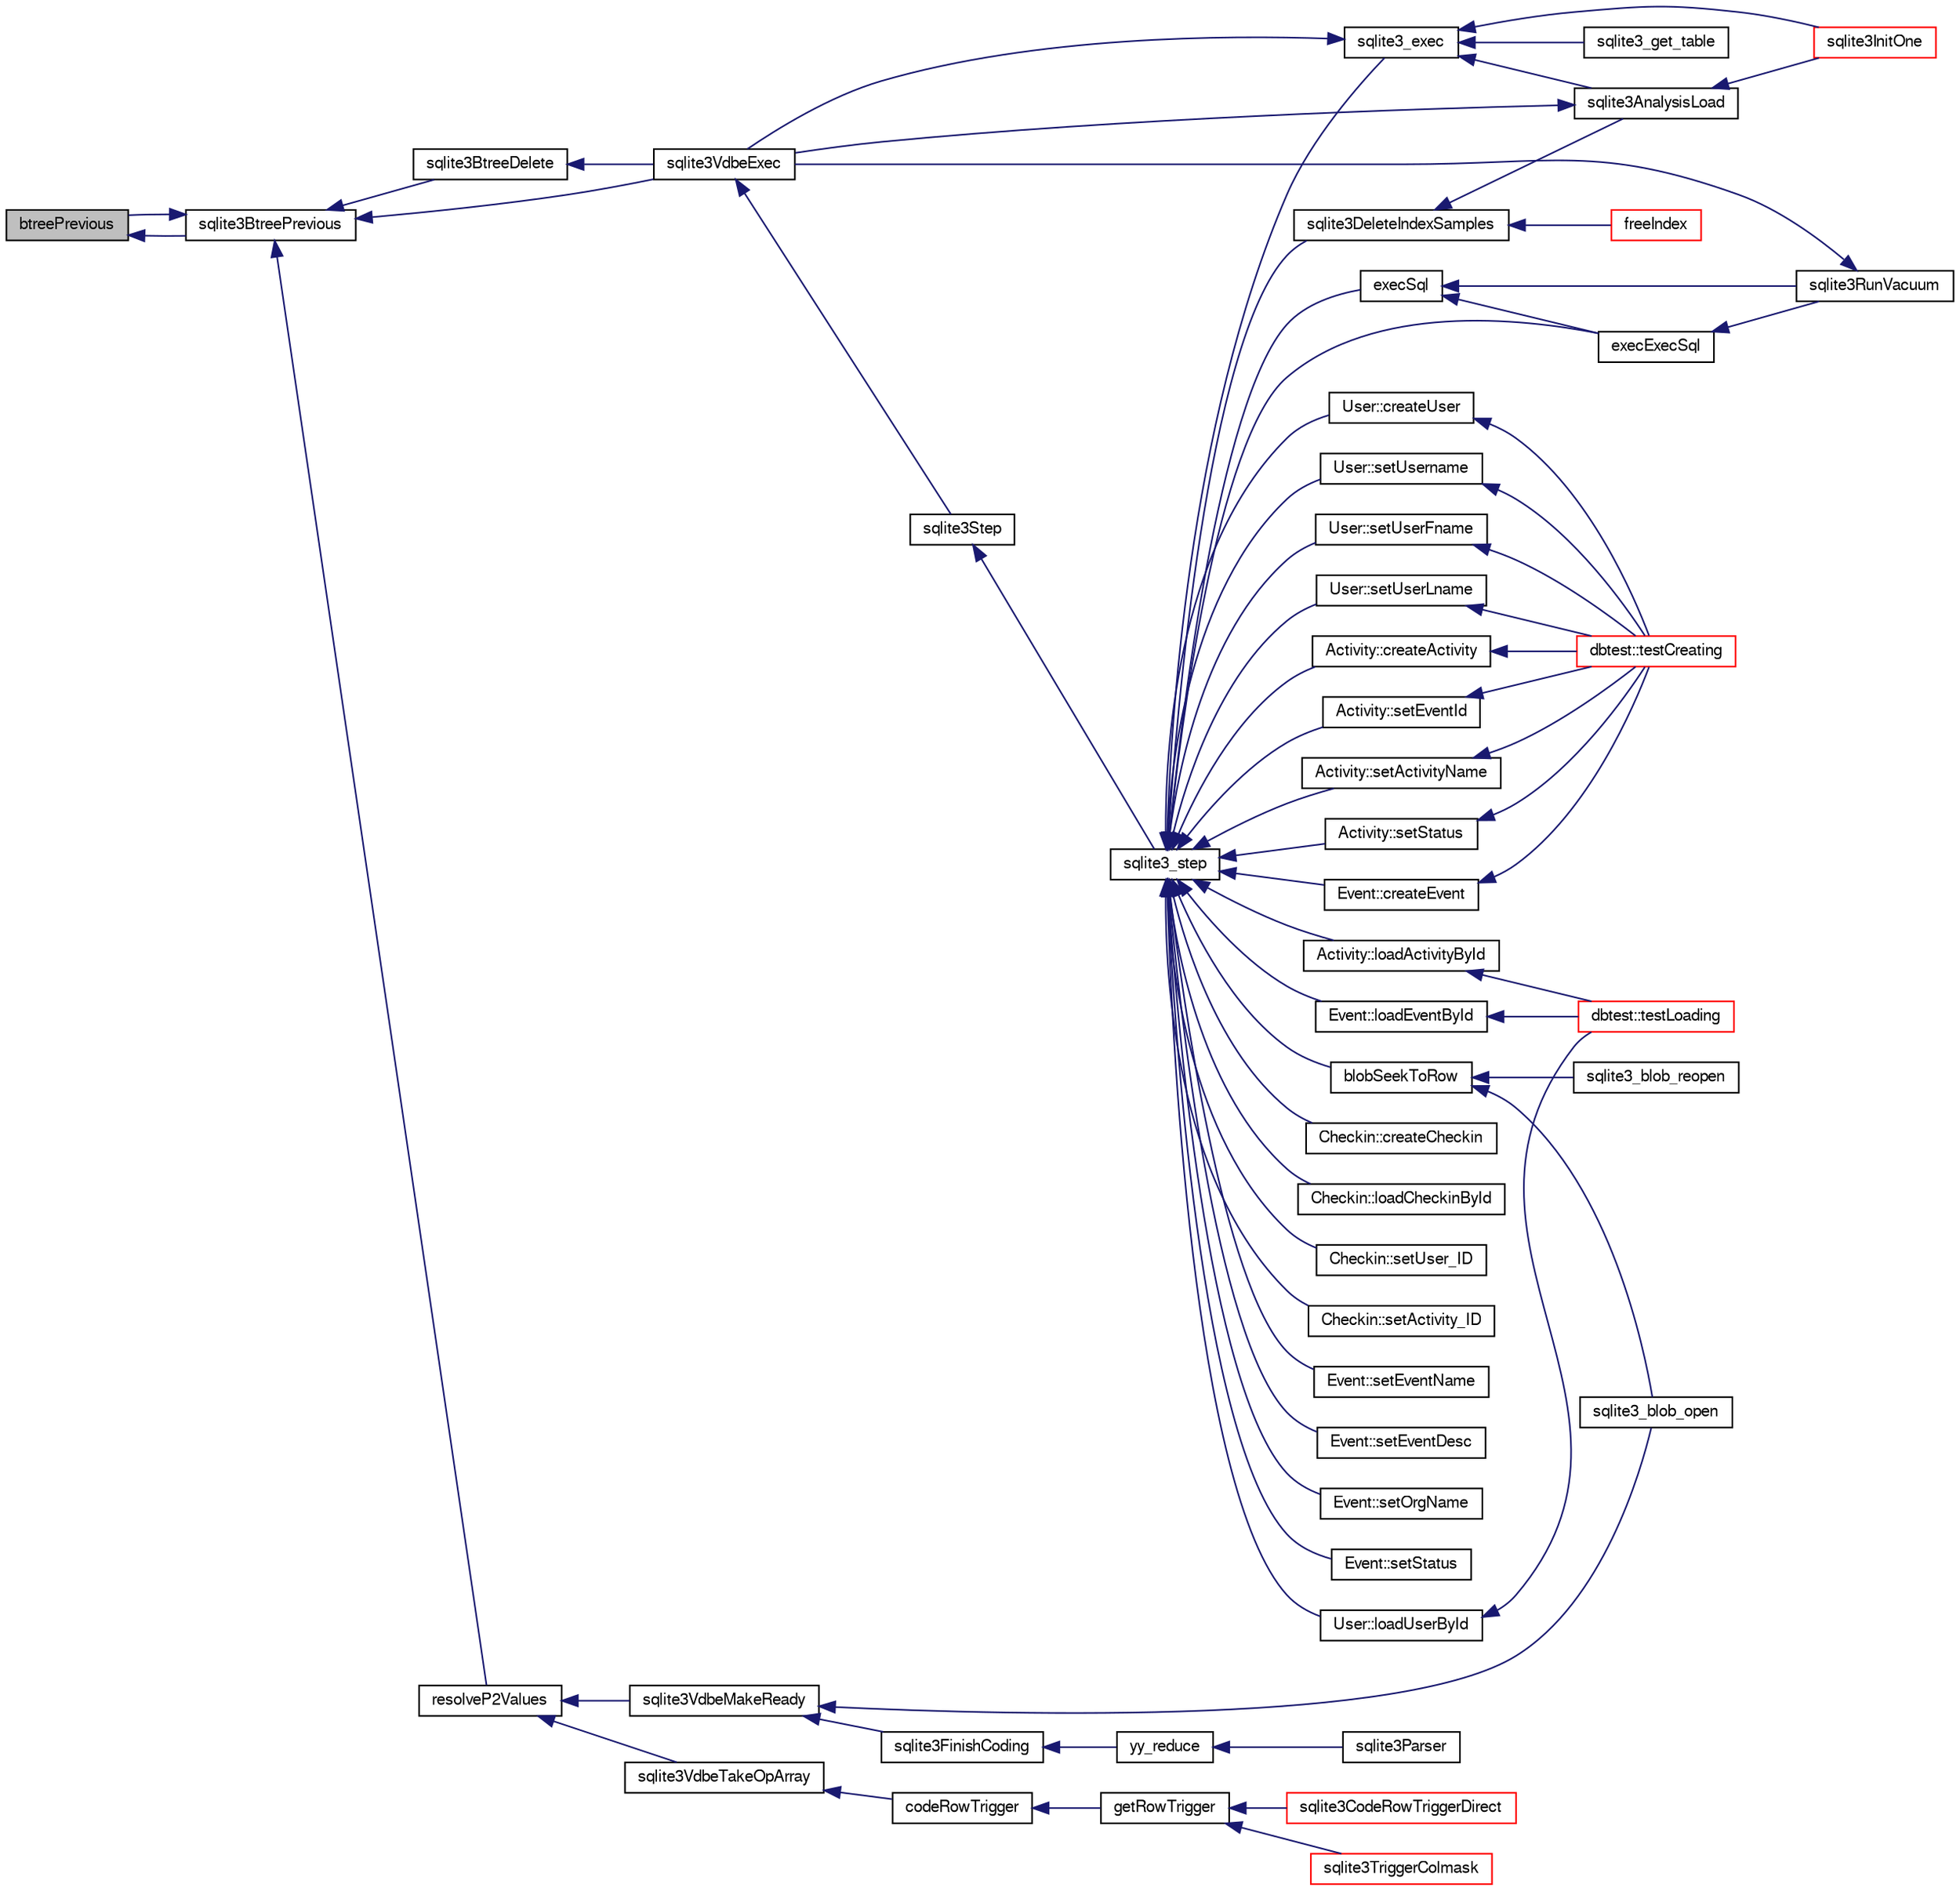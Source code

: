 digraph "btreePrevious"
{
  edge [fontname="FreeSans",fontsize="10",labelfontname="FreeSans",labelfontsize="10"];
  node [fontname="FreeSans",fontsize="10",shape=record];
  rankdir="LR";
  Node31991 [label="btreePrevious",height=0.2,width=0.4,color="black", fillcolor="grey75", style="filled", fontcolor="black"];
  Node31991 -> Node31992 [dir="back",color="midnightblue",fontsize="10",style="solid",fontname="FreeSans"];
  Node31992 [label="sqlite3BtreePrevious",height=0.2,width=0.4,color="black", fillcolor="white", style="filled",URL="$sqlite3_8c.html#a1fc0a28b4147df5a1277a35da9a004df"];
  Node31992 -> Node31991 [dir="back",color="midnightblue",fontsize="10",style="solid",fontname="FreeSans"];
  Node31992 -> Node31993 [dir="back",color="midnightblue",fontsize="10",style="solid",fontname="FreeSans"];
  Node31993 [label="sqlite3BtreeDelete",height=0.2,width=0.4,color="black", fillcolor="white", style="filled",URL="$sqlite3_8c.html#a65c40cd7ec987dbd25392a180f388fe7"];
  Node31993 -> Node31994 [dir="back",color="midnightblue",fontsize="10",style="solid",fontname="FreeSans"];
  Node31994 [label="sqlite3VdbeExec",height=0.2,width=0.4,color="black", fillcolor="white", style="filled",URL="$sqlite3_8c.html#a8ce40a614bdc56719c4d642b1e4dfb21"];
  Node31994 -> Node31995 [dir="back",color="midnightblue",fontsize="10",style="solid",fontname="FreeSans"];
  Node31995 [label="sqlite3Step",height=0.2,width=0.4,color="black", fillcolor="white", style="filled",URL="$sqlite3_8c.html#a3f2872e873e2758a4beedad1d5113554"];
  Node31995 -> Node31996 [dir="back",color="midnightblue",fontsize="10",style="solid",fontname="FreeSans"];
  Node31996 [label="sqlite3_step",height=0.2,width=0.4,color="black", fillcolor="white", style="filled",URL="$sqlite3_8h.html#ac1e491ce36b7471eb28387f7d3c74334"];
  Node31996 -> Node31997 [dir="back",color="midnightblue",fontsize="10",style="solid",fontname="FreeSans"];
  Node31997 [label="Activity::createActivity",height=0.2,width=0.4,color="black", fillcolor="white", style="filled",URL="$classActivity.html#a813cc5e52c14ab49b39014c134e3425b"];
  Node31997 -> Node31998 [dir="back",color="midnightblue",fontsize="10",style="solid",fontname="FreeSans"];
  Node31998 [label="dbtest::testCreating",height=0.2,width=0.4,color="red", fillcolor="white", style="filled",URL="$classdbtest.html#a8193e88a7df657069c8a6bd09c8243b7"];
  Node31996 -> Node32000 [dir="back",color="midnightblue",fontsize="10",style="solid",fontname="FreeSans"];
  Node32000 [label="Activity::loadActivityById",height=0.2,width=0.4,color="black", fillcolor="white", style="filled",URL="$classActivity.html#abe4ffb4f08a47212ebf9013259d9e7fd"];
  Node32000 -> Node32001 [dir="back",color="midnightblue",fontsize="10",style="solid",fontname="FreeSans"];
  Node32001 [label="dbtest::testLoading",height=0.2,width=0.4,color="red", fillcolor="white", style="filled",URL="$classdbtest.html#a6f98d82a2c8e2b9040848763504ddae1"];
  Node31996 -> Node32002 [dir="back",color="midnightblue",fontsize="10",style="solid",fontname="FreeSans"];
  Node32002 [label="Activity::setEventId",height=0.2,width=0.4,color="black", fillcolor="white", style="filled",URL="$classActivity.html#adb1d0fd0d08f473e068f0a4086bfa9ca"];
  Node32002 -> Node31998 [dir="back",color="midnightblue",fontsize="10",style="solid",fontname="FreeSans"];
  Node31996 -> Node32003 [dir="back",color="midnightblue",fontsize="10",style="solid",fontname="FreeSans"];
  Node32003 [label="Activity::setActivityName",height=0.2,width=0.4,color="black", fillcolor="white", style="filled",URL="$classActivity.html#a62dc3737b33915a36086f9dd26d16a81"];
  Node32003 -> Node31998 [dir="back",color="midnightblue",fontsize="10",style="solid",fontname="FreeSans"];
  Node31996 -> Node32004 [dir="back",color="midnightblue",fontsize="10",style="solid",fontname="FreeSans"];
  Node32004 [label="Activity::setStatus",height=0.2,width=0.4,color="black", fillcolor="white", style="filled",URL="$classActivity.html#af618135a7738f4d2a7ee147a8ef912ea"];
  Node32004 -> Node31998 [dir="back",color="midnightblue",fontsize="10",style="solid",fontname="FreeSans"];
  Node31996 -> Node32005 [dir="back",color="midnightblue",fontsize="10",style="solid",fontname="FreeSans"];
  Node32005 [label="Checkin::createCheckin",height=0.2,width=0.4,color="black", fillcolor="white", style="filled",URL="$classCheckin.html#a4e40acdf7fff0e607f6de4f24f3a163c"];
  Node31996 -> Node32006 [dir="back",color="midnightblue",fontsize="10",style="solid",fontname="FreeSans"];
  Node32006 [label="Checkin::loadCheckinById",height=0.2,width=0.4,color="black", fillcolor="white", style="filled",URL="$classCheckin.html#a3461f70ea6c68475225f2a07f78a21e0"];
  Node31996 -> Node32007 [dir="back",color="midnightblue",fontsize="10",style="solid",fontname="FreeSans"];
  Node32007 [label="Checkin::setUser_ID",height=0.2,width=0.4,color="black", fillcolor="white", style="filled",URL="$classCheckin.html#a76ab640f4f912876dbebf183db5359c6"];
  Node31996 -> Node32008 [dir="back",color="midnightblue",fontsize="10",style="solid",fontname="FreeSans"];
  Node32008 [label="Checkin::setActivity_ID",height=0.2,width=0.4,color="black", fillcolor="white", style="filled",URL="$classCheckin.html#ab2ff3ec2604ec73a42af25874a00b232"];
  Node31996 -> Node32009 [dir="back",color="midnightblue",fontsize="10",style="solid",fontname="FreeSans"];
  Node32009 [label="Event::createEvent",height=0.2,width=0.4,color="black", fillcolor="white", style="filled",URL="$classEvent.html#a77adb9f4a46ffb32c2d931f0691f5903"];
  Node32009 -> Node31998 [dir="back",color="midnightblue",fontsize="10",style="solid",fontname="FreeSans"];
  Node31996 -> Node32010 [dir="back",color="midnightblue",fontsize="10",style="solid",fontname="FreeSans"];
  Node32010 [label="Event::loadEventById",height=0.2,width=0.4,color="black", fillcolor="white", style="filled",URL="$classEvent.html#afa66cea33f722dbeecb69cc98fdea055"];
  Node32010 -> Node32001 [dir="back",color="midnightblue",fontsize="10",style="solid",fontname="FreeSans"];
  Node31996 -> Node32011 [dir="back",color="midnightblue",fontsize="10",style="solid",fontname="FreeSans"];
  Node32011 [label="Event::setEventName",height=0.2,width=0.4,color="black", fillcolor="white", style="filled",URL="$classEvent.html#a10596b6ca077df05184e30d62b08729d"];
  Node31996 -> Node32012 [dir="back",color="midnightblue",fontsize="10",style="solid",fontname="FreeSans"];
  Node32012 [label="Event::setEventDesc",height=0.2,width=0.4,color="black", fillcolor="white", style="filled",URL="$classEvent.html#ae36b8377dcae792f1c5c4726024c981b"];
  Node31996 -> Node32013 [dir="back",color="midnightblue",fontsize="10",style="solid",fontname="FreeSans"];
  Node32013 [label="Event::setOrgName",height=0.2,width=0.4,color="black", fillcolor="white", style="filled",URL="$classEvent.html#a19aac0f776bd764563a54977656cf680"];
  Node31996 -> Node32014 [dir="back",color="midnightblue",fontsize="10",style="solid",fontname="FreeSans"];
  Node32014 [label="Event::setStatus",height=0.2,width=0.4,color="black", fillcolor="white", style="filled",URL="$classEvent.html#ab0a6b9285af0f4172eb841e2b80f8972"];
  Node31996 -> Node32015 [dir="back",color="midnightblue",fontsize="10",style="solid",fontname="FreeSans"];
  Node32015 [label="blobSeekToRow",height=0.2,width=0.4,color="black", fillcolor="white", style="filled",URL="$sqlite3_8c.html#afff57e13332b98c8a44a7cebe38962ab"];
  Node32015 -> Node32016 [dir="back",color="midnightblue",fontsize="10",style="solid",fontname="FreeSans"];
  Node32016 [label="sqlite3_blob_open",height=0.2,width=0.4,color="black", fillcolor="white", style="filled",URL="$sqlite3_8h.html#adb8ad839a5bdd62a43785132bc7dd518"];
  Node32015 -> Node32017 [dir="back",color="midnightblue",fontsize="10",style="solid",fontname="FreeSans"];
  Node32017 [label="sqlite3_blob_reopen",height=0.2,width=0.4,color="black", fillcolor="white", style="filled",URL="$sqlite3_8h.html#abc77c24fdc0150138490359a94360f7e"];
  Node31996 -> Node32018 [dir="back",color="midnightblue",fontsize="10",style="solid",fontname="FreeSans"];
  Node32018 [label="sqlite3DeleteIndexSamples",height=0.2,width=0.4,color="black", fillcolor="white", style="filled",URL="$sqlite3_8c.html#aaeda0302fbf61397ec009f65bed047ef"];
  Node32018 -> Node32019 [dir="back",color="midnightblue",fontsize="10",style="solid",fontname="FreeSans"];
  Node32019 [label="sqlite3AnalysisLoad",height=0.2,width=0.4,color="black", fillcolor="white", style="filled",URL="$sqlite3_8c.html#a48a2301c27e1d3d68708b9b8761b5a01"];
  Node32019 -> Node31994 [dir="back",color="midnightblue",fontsize="10",style="solid",fontname="FreeSans"];
  Node32019 -> Node32020 [dir="back",color="midnightblue",fontsize="10",style="solid",fontname="FreeSans"];
  Node32020 [label="sqlite3InitOne",height=0.2,width=0.4,color="red", fillcolor="white", style="filled",URL="$sqlite3_8c.html#ac4318b25df65269906b0379251fe9b85"];
  Node32018 -> Node32121 [dir="back",color="midnightblue",fontsize="10",style="solid",fontname="FreeSans"];
  Node32121 [label="freeIndex",height=0.2,width=0.4,color="red", fillcolor="white", style="filled",URL="$sqlite3_8c.html#a00907c99c18d5bcb9d0b38c077146c31"];
  Node31996 -> Node32187 [dir="back",color="midnightblue",fontsize="10",style="solid",fontname="FreeSans"];
  Node32187 [label="sqlite3_exec",height=0.2,width=0.4,color="black", fillcolor="white", style="filled",URL="$sqlite3_8h.html#a97487ec8150e0bcc8fa392ab8f0e24db"];
  Node32187 -> Node31994 [dir="back",color="midnightblue",fontsize="10",style="solid",fontname="FreeSans"];
  Node32187 -> Node32019 [dir="back",color="midnightblue",fontsize="10",style="solid",fontname="FreeSans"];
  Node32187 -> Node32020 [dir="back",color="midnightblue",fontsize="10",style="solid",fontname="FreeSans"];
  Node32187 -> Node32188 [dir="back",color="midnightblue",fontsize="10",style="solid",fontname="FreeSans"];
  Node32188 [label="sqlite3_get_table",height=0.2,width=0.4,color="black", fillcolor="white", style="filled",URL="$sqlite3_8h.html#a5effeac4e12df57beaa35c5be1f61579"];
  Node31996 -> Node32178 [dir="back",color="midnightblue",fontsize="10",style="solid",fontname="FreeSans"];
  Node32178 [label="execSql",height=0.2,width=0.4,color="black", fillcolor="white", style="filled",URL="$sqlite3_8c.html#a7d16651b98a110662f4c265eff0246cb"];
  Node32178 -> Node32179 [dir="back",color="midnightblue",fontsize="10",style="solid",fontname="FreeSans"];
  Node32179 [label="execExecSql",height=0.2,width=0.4,color="black", fillcolor="white", style="filled",URL="$sqlite3_8c.html#ac1be09a6c047f21133d16378d301e0d4"];
  Node32179 -> Node32180 [dir="back",color="midnightblue",fontsize="10",style="solid",fontname="FreeSans"];
  Node32180 [label="sqlite3RunVacuum",height=0.2,width=0.4,color="black", fillcolor="white", style="filled",URL="$sqlite3_8c.html#a5e83ddc7b3e7e8e79ad5d1fc92de1d2f"];
  Node32180 -> Node31994 [dir="back",color="midnightblue",fontsize="10",style="solid",fontname="FreeSans"];
  Node32178 -> Node32180 [dir="back",color="midnightblue",fontsize="10",style="solid",fontname="FreeSans"];
  Node31996 -> Node32179 [dir="back",color="midnightblue",fontsize="10",style="solid",fontname="FreeSans"];
  Node31996 -> Node32181 [dir="back",color="midnightblue",fontsize="10",style="solid",fontname="FreeSans"];
  Node32181 [label="User::createUser",height=0.2,width=0.4,color="black", fillcolor="white", style="filled",URL="$classUser.html#a22ed673939e8cc0a136130b809bba513"];
  Node32181 -> Node31998 [dir="back",color="midnightblue",fontsize="10",style="solid",fontname="FreeSans"];
  Node31996 -> Node32182 [dir="back",color="midnightblue",fontsize="10",style="solid",fontname="FreeSans"];
  Node32182 [label="User::loadUserById",height=0.2,width=0.4,color="black", fillcolor="white", style="filled",URL="$classUser.html#a863377665b7fb83c5547dcf9727f5092"];
  Node32182 -> Node32001 [dir="back",color="midnightblue",fontsize="10",style="solid",fontname="FreeSans"];
  Node31996 -> Node32183 [dir="back",color="midnightblue",fontsize="10",style="solid",fontname="FreeSans"];
  Node32183 [label="User::setUsername",height=0.2,width=0.4,color="black", fillcolor="white", style="filled",URL="$classUser.html#aa0497022a136cb78de785b0a39ae60b1"];
  Node32183 -> Node31998 [dir="back",color="midnightblue",fontsize="10",style="solid",fontname="FreeSans"];
  Node31996 -> Node32184 [dir="back",color="midnightblue",fontsize="10",style="solid",fontname="FreeSans"];
  Node32184 [label="User::setUserFname",height=0.2,width=0.4,color="black", fillcolor="white", style="filled",URL="$classUser.html#a72657eb55cd0ca437b4841a43f19912f"];
  Node32184 -> Node31998 [dir="back",color="midnightblue",fontsize="10",style="solid",fontname="FreeSans"];
  Node31996 -> Node32185 [dir="back",color="midnightblue",fontsize="10",style="solid",fontname="FreeSans"];
  Node32185 [label="User::setUserLname",height=0.2,width=0.4,color="black", fillcolor="white", style="filled",URL="$classUser.html#aa25973387e5afe1aa6f60dd6545e33b5"];
  Node32185 -> Node31998 [dir="back",color="midnightblue",fontsize="10",style="solid",fontname="FreeSans"];
  Node31992 -> Node32255 [dir="back",color="midnightblue",fontsize="10",style="solid",fontname="FreeSans"];
  Node32255 [label="resolveP2Values",height=0.2,width=0.4,color="black", fillcolor="white", style="filled",URL="$sqlite3_8c.html#a9aa9c7da468f7325e427e599812b92ab"];
  Node32255 -> Node32256 [dir="back",color="midnightblue",fontsize="10",style="solid",fontname="FreeSans"];
  Node32256 [label="sqlite3VdbeTakeOpArray",height=0.2,width=0.4,color="black", fillcolor="white", style="filled",URL="$sqlite3_8c.html#a1f7b118692db626cff3d33803d463103"];
  Node32256 -> Node32042 [dir="back",color="midnightblue",fontsize="10",style="solid",fontname="FreeSans"];
  Node32042 [label="codeRowTrigger",height=0.2,width=0.4,color="black", fillcolor="white", style="filled",URL="$sqlite3_8c.html#a463cea5aaaf388b560b206570a0022fc"];
  Node32042 -> Node32043 [dir="back",color="midnightblue",fontsize="10",style="solid",fontname="FreeSans"];
  Node32043 [label="getRowTrigger",height=0.2,width=0.4,color="black", fillcolor="white", style="filled",URL="$sqlite3_8c.html#a69626ef20b540d1a2b19cf56f3f45689"];
  Node32043 -> Node32044 [dir="back",color="midnightblue",fontsize="10",style="solid",fontname="FreeSans"];
  Node32044 [label="sqlite3CodeRowTriggerDirect",height=0.2,width=0.4,color="red", fillcolor="white", style="filled",URL="$sqlite3_8c.html#ad92829f9001bcf89a0299dad5a48acd4"];
  Node32043 -> Node32051 [dir="back",color="midnightblue",fontsize="10",style="solid",fontname="FreeSans"];
  Node32051 [label="sqlite3TriggerColmask",height=0.2,width=0.4,color="red", fillcolor="white", style="filled",URL="$sqlite3_8c.html#acace8e99e37ae5e84ea03c65e820c540"];
  Node32255 -> Node32257 [dir="back",color="midnightblue",fontsize="10",style="solid",fontname="FreeSans"];
  Node32257 [label="sqlite3VdbeMakeReady",height=0.2,width=0.4,color="black", fillcolor="white", style="filled",URL="$sqlite3_8c.html#a04b3e310d0717c70e36c56429eda8368"];
  Node32257 -> Node32016 [dir="back",color="midnightblue",fontsize="10",style="solid",fontname="FreeSans"];
  Node32257 -> Node32094 [dir="back",color="midnightblue",fontsize="10",style="solid",fontname="FreeSans"];
  Node32094 [label="sqlite3FinishCoding",height=0.2,width=0.4,color="black", fillcolor="white", style="filled",URL="$sqlite3_8c.html#a651bc5b446c276c092705856d995b278"];
  Node32094 -> Node32024 [dir="back",color="midnightblue",fontsize="10",style="solid",fontname="FreeSans"];
  Node32024 [label="yy_reduce",height=0.2,width=0.4,color="black", fillcolor="white", style="filled",URL="$sqlite3_8c.html#a7c419a9b25711c666a9a2449ef377f14"];
  Node32024 -> Node32025 [dir="back",color="midnightblue",fontsize="10",style="solid",fontname="FreeSans"];
  Node32025 [label="sqlite3Parser",height=0.2,width=0.4,color="black", fillcolor="white", style="filled",URL="$sqlite3_8c.html#a0327d71a5fabe0b6a343d78a2602e72a"];
  Node31992 -> Node31994 [dir="back",color="midnightblue",fontsize="10",style="solid",fontname="FreeSans"];
}
